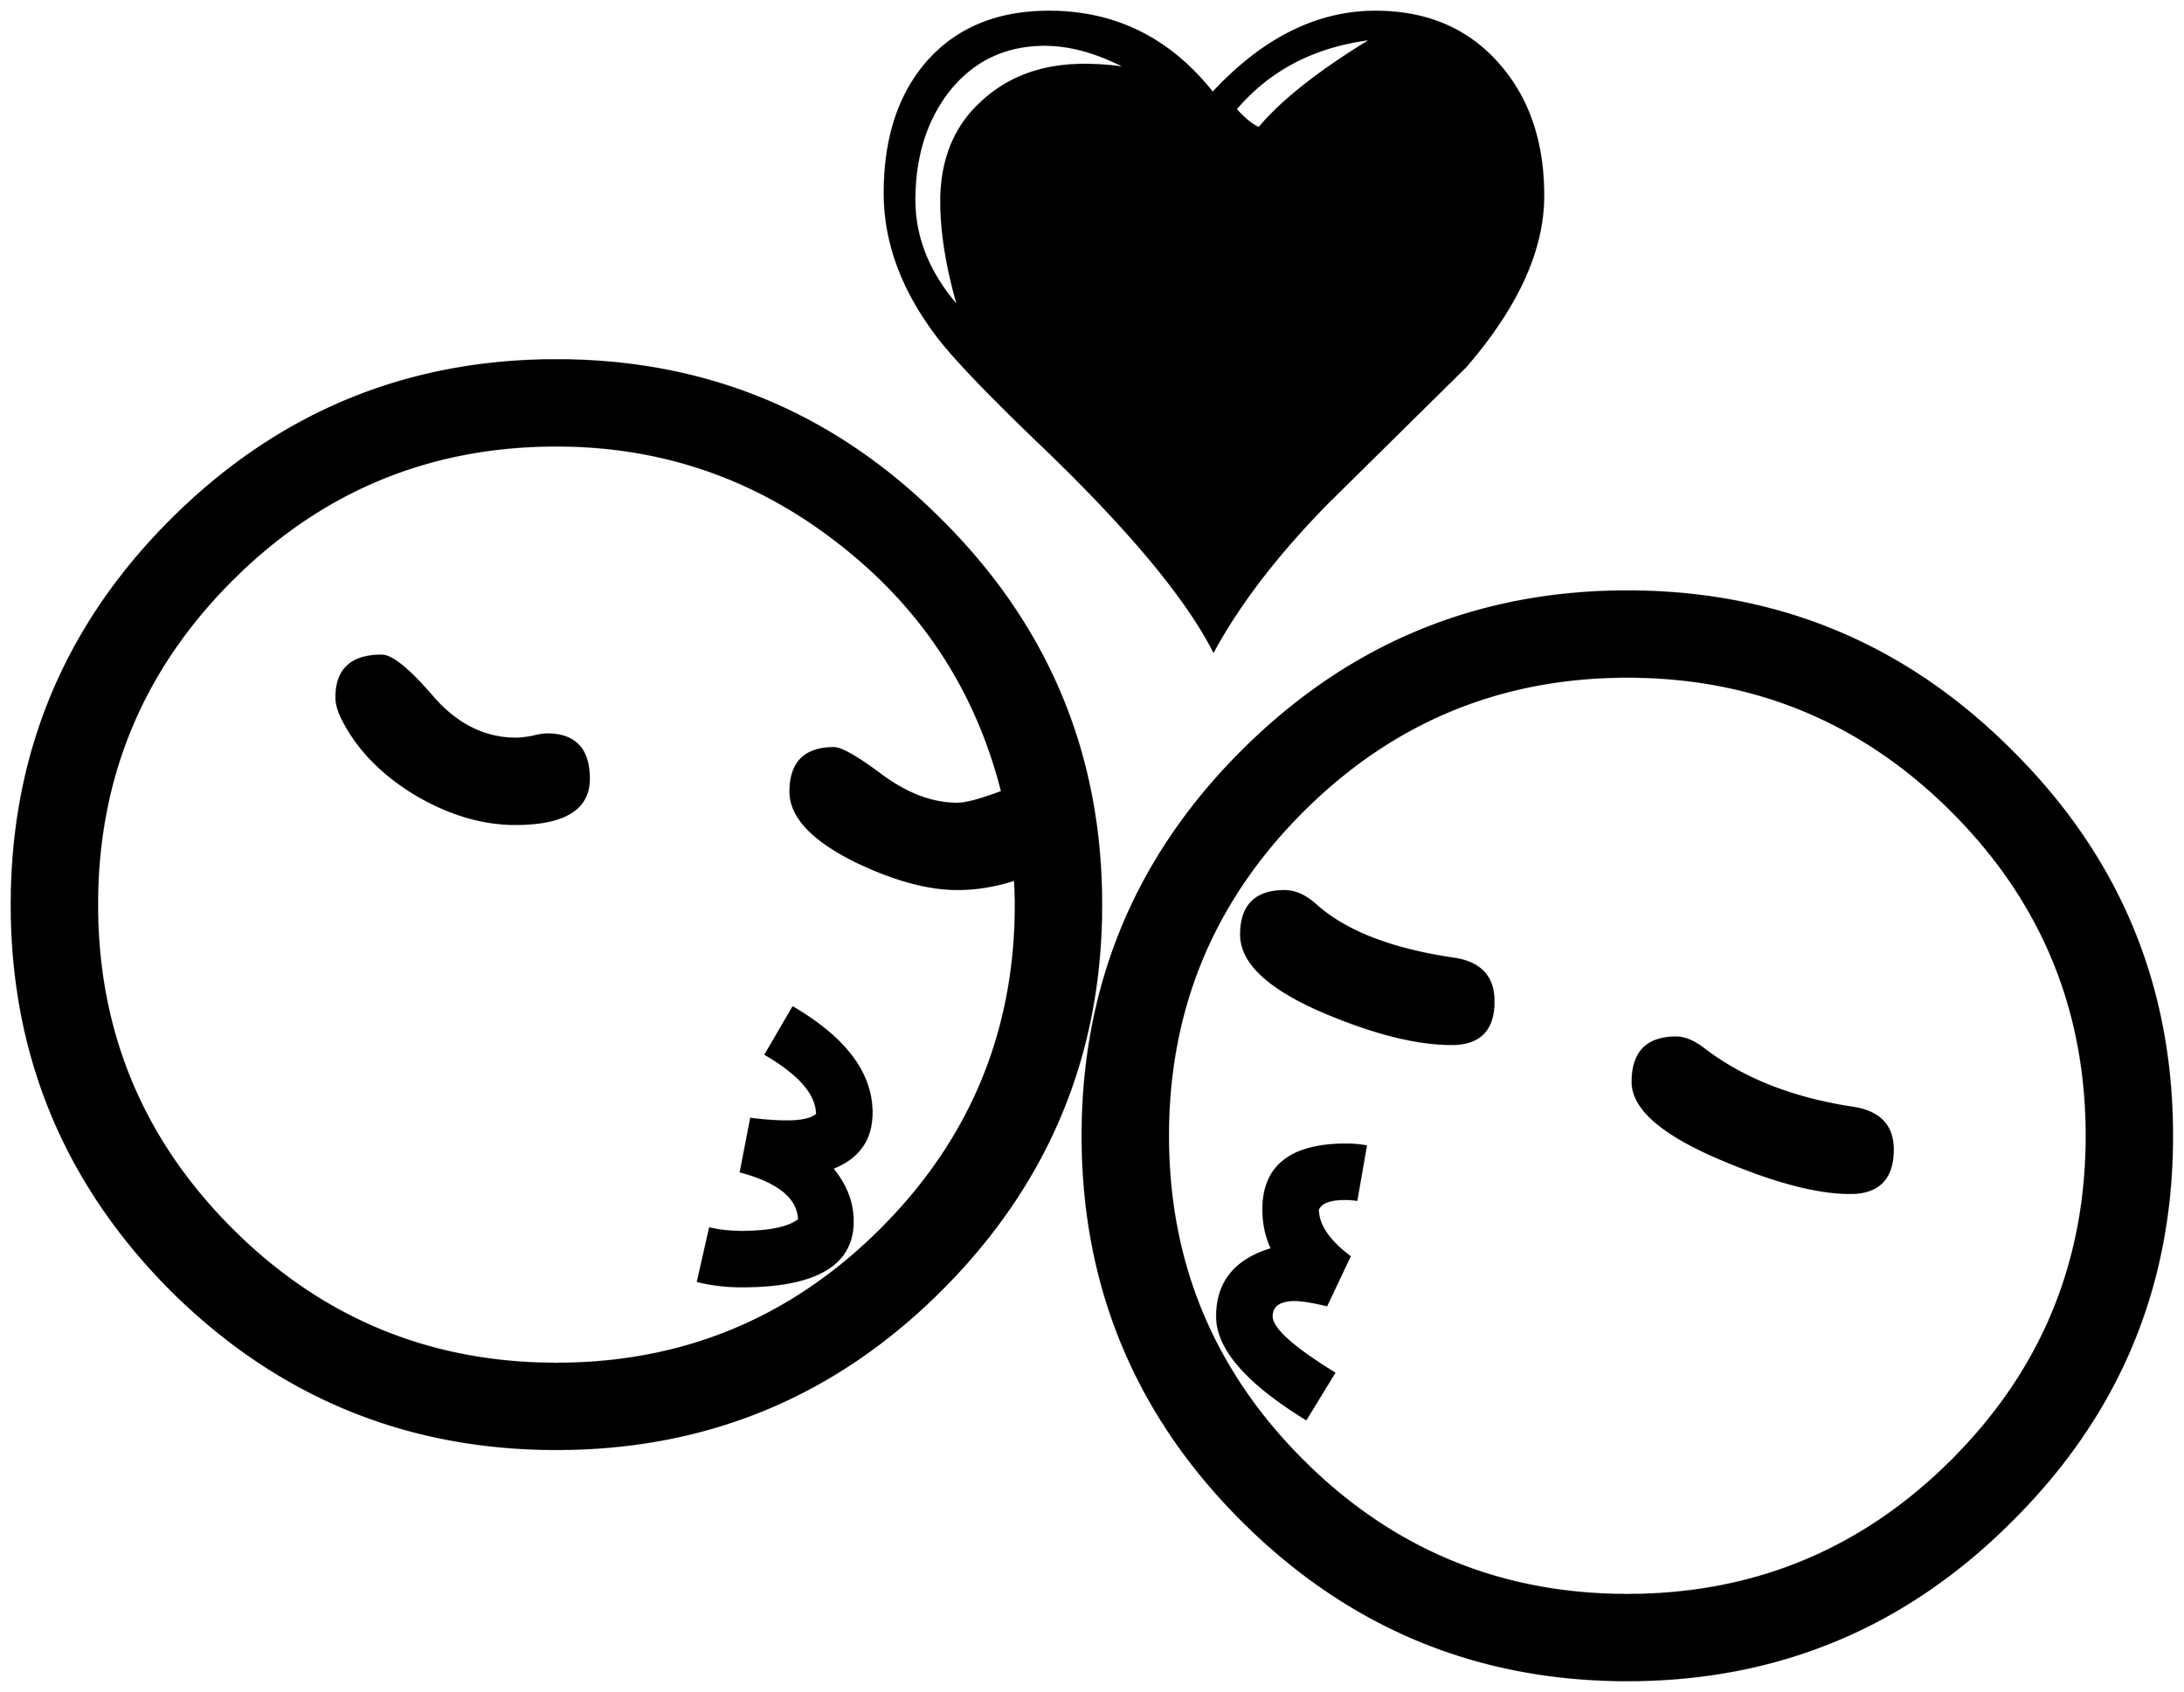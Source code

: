 


\begin{tikzpicture}[y=0.80pt, x=0.80pt, yscale=-1.0, xscale=1.0, inner sep=0pt, outer sep=0pt]
\begin{scope}[shift={(100.0,1695.0)},nonzero rule]
  \path[draw=.,fill=.,line width=1.600pt] (1870.0,-1331.0) ..
    controls (1870.0,-1267.667) and (1839.667,-1201.0) ..
    (1779.0,-1131.0) .. controls (1725.0,-1077.667) and
    (1671.0,-1024.333) .. (1617.0,-971.0) .. controls
    (1559.0,-911.667) and (1515.0,-854.333) .. (1485.0,-799.0) ..
    controls (1453.0,-861.667) and (1386.333,-941.667) ..
    (1285.0,-1039.0) .. controls (1221.0,-1100.333) and
    (1179.667,-1143.667) .. (1161.0,-1169.0) .. controls
    (1121.0,-1222.333) and (1101.0,-1277.333) .. (1101.0,-1334.0) ..
    controls (1101.0,-1396.667) and (1117.0,-1447.0) ..
    (1149.0,-1485.0) .. controls (1183.667,-1525.667) and
    (1231.667,-1546.0) .. (1293.0,-1546.0) .. controls
    (1370.333,-1546.0) and (1434.0,-1514.333) .. (1484.0,-1451.0) ..
    controls (1542.667,-1514.333) and (1606.0,-1546.0) ..
    (1674.0,-1546.0) .. controls (1734.667,-1546.0) and
    (1783.0,-1525.0) .. (1819.0,-1483.0) .. controls
    (1853.0,-1443.667) and (1870.0,-1393.0) .. (1870.0,-1331.0) --
    cycle(2604.0,-233.0) .. controls (2604.0,-57.667) and
    (2541.667,92.0) .. (2417.0,216.0) .. controls (2293.0,340.667)
    and (2143.333,403.0) .. (1968.0,403.0) .. controls
    (1792.667,403.0) and (1642.667,340.667) .. (1518.0,216.0) ..
    controls (1394.0,92.0) and (1332.0,-57.667) .. (1332.0,-233.0)
    .. controls (1332.0,-408.333) and (1394.0,-558.0) ..
    (1518.0,-682.0) .. controls (1642.667,-806.667) and
    (1792.667,-869.0) .. (1968.0,-869.0) .. controls
    (2143.333,-869.0) and (2293.0,-806.667) .. (2417.0,-682.0) ..
    controls (2541.667,-558.0) and (2604.0,-408.333) ..
    (2604.0,-233.0) -- cycle(1354.0,-503.0) .. controls
    (1354.0,-327.667) and (1291.667,-177.667) .. (1167.0,-53.0) ..
    controls (1043.0,71.0) and (893.333,133.0) .. (718.0,133.0) ..
    controls (542.667,133.0) and (392.667,71.0) .. (268.0,-53.0) ..
    controls (144.0,-177.667) and (82.0,-327.667) .. (82.0,-503.0)
    .. controls (82.0,-678.333) and (144.0,-828.0) ..
    (268.0,-952.0) .. controls (392.667,-1076.667) and
    (542.667,-1139.0) .. (718.0,-1139.0) .. controls
    (893.333,-1139.0) and (1043.0,-1076.667) .. (1167.0,-952.0) ..
    controls (1291.667,-828.0) and (1354.0,-678.333) ..
    (1354.0,-503.0) -- cycle(1670.0,-1514.0) .. controls
    (1603.333,-1506.0) and (1550.333,-1478.667) .. (1511.0,-1432.0) ..
    controls (1520.333,-1421.333) and (1529.333,-1414.0) ..
    (1538.0,-1410.0) .. controls (1564.667,-1442.0) and
    (1608.667,-1476.667) .. (1670.0,-1514.0) --
    cycle(1384.0,-1480.0) .. controls (1350.0,-1498.0) and
    (1318.0,-1507.0) .. (1288.0,-1507.0) .. controls
    (1240.667,-1507.0) and (1202.667,-1488.333) .. (1174.0,-1451.0) ..
    controls (1148.667,-1417.0) and (1136.0,-1375.333) ..
    (1136.0,-1326.0) .. controls (1136.0,-1281.333) and
    (1153.0,-1239.667) .. (1187.0,-1201.0) .. controls
    (1173.667,-1247.0) and (1167.0,-1288.0) .. (1167.0,-1324.0) ..
    controls (1167.0,-1372.667) and (1182.667,-1411.333) ..
    (1214.0,-1440.0) .. controls (1245.333,-1469.333) and
    (1285.333,-1484.0) .. (1334.0,-1484.0) .. controls
    (1351.333,-1484.0) and (1368.0,-1482.667) .. (1384.0,-1480.0) --
    cycle(2504.0,-233.0) .. controls (2504.0,-381.0) and
    (2451.667,-507.333) .. (2347.0,-612.0) .. controls
    (2242.333,-716.667) and (2116.0,-769.0) .. (1968.0,-769.0) ..
    controls (1820.0,-769.0) and (1693.667,-716.667) ..
    (1589.0,-612.0) .. controls (1484.333,-507.333) and
    (1432.0,-381.0) .. (1432.0,-233.0) .. controls
    (1432.0,-85.0) and (1484.333,41.333) .. (1589.0,146.0) ..
    controls (1693.667,250.667) and (1820.0,303.0) .. (1968.0,303.0)
    .. controls (2116.0,303.0) and (2242.333,250.667) ..
    (2347.0,146.0) .. controls (2451.667,41.333) and (2504.0,-85.0)
    .. (2504.0,-233.0) -- cycle(1254.0,-503.0) .. controls
    (1254.0,-510.333) and (1253.667,-520.0) .. (1253.0,-532.0) ..
    controls (1230.333,-524.667) and (1208.0,-521.0) ..
    (1186.0,-521.0) .. controls (1152.0,-521.0) and
    (1112.667,-531.667) .. (1068.0,-553.0) .. controls
    (1016.667,-578.333) and (991.0,-605.667) .. (991.0,-635.0) ..
    controls (991.0,-669.0) and (1008.0,-686.0) ..
    (1042.0,-686.0) .. controls (1050.667,-686.0) and
    (1069.667,-675.0) .. (1099.0,-653.0) .. controls
    (1128.333,-631.667) and (1157.333,-621.0) .. (1186.0,-621.0) ..
    controls (1196.0,-621.0) and (1213.333,-625.667) ..
    (1238.0,-635.0) .. controls (1208.0,-753.667) and
    (1144.333,-850.667) .. (1047.0,-926.0) .. controls
    (950.333,-1001.333) and (840.667,-1039.0) .. (718.0,-1039.0) ..
    controls (570.0,-1039.0) and (443.667,-986.667) ..
    (339.0,-882.0) .. controls (234.333,-777.333) and (182.0,-651.0)
    .. (182.0,-503.0) .. controls (182.0,-355.0) and
    (234.333,-228.667) .. (339.0,-124.0) .. controls (443.667,-19.333)
    and (570.0,33.0) .. (718.0,33.0) .. controls (866.0,33.0)
    and (992.333,-19.333) .. (1097.0,-124.0) .. controls
    (1201.667,-228.667) and (1254.0,-355.0) .. (1254.0,-503.0) --
    cycle(2278.0,-217.0) .. controls (2278.0,-183.0) and
    (2261.333,-166.0) .. (2228.0,-166.0) .. controls
    (2190.0,-166.0) and (2140.333,-179.0) .. (2079.0,-205.0) ..
    controls (2009.0,-234.333) and (1974.0,-264.667) ..
    (1974.0,-296.0) .. controls (1974.0,-330.667) and
    (1991.0,-348.0) .. (2025.0,-348.0) .. controls
    (2035.0,-348.0) and (2046.0,-343.333) .. (2058.0,-334.0) ..
    controls (2103.333,-299.333) and (2161.0,-276.667) ..
    (2231.0,-266.0) .. controls (2262.333,-261.333) and
    (2278.0,-245.0) .. (2278.0,-217.0) -- cycle(1812.0,-390.0)
    .. controls (1812.0,-356.667) and (1795.667,-340.0) ..
    (1763.0,-340.0) .. controls (1723.0,-340.0) and
    (1674.333,-352.0) .. (1617.0,-376.0) .. controls
    (1550.333,-404.0) and (1517.0,-434.667) .. (1517.0,-468.0) ..
    controls (1517.0,-502.0) and (1534.0,-519.0) ..
    (1568.0,-519.0) .. controls (1580.0,-519.0) and
    (1592.0,-513.667) .. (1604.0,-503.0) .. controls
    (1638.667,-471.667) and (1692.667,-450.667) .. (1766.0,-440.0) ..
    controls (1796.667,-435.333) and (1812.0,-418.667) ..
    (1812.0,-390.0) -- cycle(1663.0,-221.0) -- (1652.0,-158.0)
    .. controls (1648.0,-158.667) and (1643.333,-159.0) ..
    (1638.0,-159.0) .. controls (1620.667,-159.0) and
    (1610.333,-155.0) .. (1607.0,-147.0) .. controls
    (1607.0,-129.0) and (1619.333,-110.667) .. (1644.0,-92.0) --
    (1617.0,-35.0) .. controls (1600.333,-39.0) and (1588.0,-41.0)
    .. (1580.0,-41.0) .. controls (1562.0,-41.0) and
    (1553.0,-34.667) .. (1553.0,-22.0) .. controls (1553.0,-8.0)
    and (1577.333,14.0) .. (1626.0,44.0) -- (1593.0,98.0) ..
    controls (1523.667,55.333) and (1489.0,15.333) .. (1489.0,-22.0)
    .. controls (1489.0,-62.0) and (1510.333,-88.333) ..
    (1553.0,-101.0) .. controls (1546.333,-115.0) and
    (1543.0,-130.333) .. (1543.0,-147.0) .. controls
    (1543.0,-197.667) and (1575.333,-223.0) .. (1640.0,-223.0) ..
    controls (1647.333,-223.0) and (1655.0,-222.333) ..
    (1663.0,-221.0) -- cycle(756.0,-650.0) .. controls
    (756.0,-614.667) and (727.333,-597.0) .. (670.0,-597.0) ..
    controls (631.333,-597.0) and (592.333,-608.667) .. (553.0,-632.0)
    .. controls (513.667,-656.0) and (485.333,-685.333) ..
    (468.0,-720.0) .. controls (463.333,-729.333) and (461.0,-737.667)
    .. (461.0,-745.0) .. controls (461.0,-777.667) and
    (478.667,-794.0) .. (514.0,-794.0) .. controls (526.0,-794.0)
    and (546.0,-777.667) .. (574.0,-745.0) .. controls
    (602.0,-713.0) and (634.333,-697.0) .. (671.0,-697.0) ..
    controls (675.0,-697.0) and (681.0,-697.667) .. (689.0,-699.0)
    .. controls (697.0,-701.0) and (703.0,-702.0) ..
    (707.0,-702.0) .. controls (739.667,-702.0) and (756.0,-684.667)
    .. (756.0,-650.0) -- cycle(1086.0,-260.0) .. controls
    (1086.0,-228.667) and (1070.667,-207.0) .. (1040.0,-195.0) ..
    controls (1056.0,-175.667) and (1064.0,-155.0) ..
    (1064.0,-133.0) .. controls (1064.0,-82.333) and
    (1020.667,-57.0) .. (934.0,-57.0) .. controls (916.667,-57.0)
    and (899.667,-59.0) .. (883.0,-63.0) -- (897.0,-125.0) ..
    controls (908.333,-122.333) and (920.667,-121.0) .. (934.0,-121.0)
    .. controls (966.667,-121.0) and (989.0,-125.667) ..
    (1001.0,-135.0) .. controls (1000.333,-160.333) and
    (977.667,-179.0) .. (933.0,-191.0) -- (945.0,-253.0) ..
    controls (960.333,-251.0) and (974.333,-250.0) .. (987.0,-250.0)
    .. controls (1004.333,-250.0) and (1016.0,-252.667) ..
    (1022.0,-258.0) .. controls (1022.0,-281.333) and
    (1002.0,-304.667) .. (962.0,-328.0) -- (994.0,-383.0) ..
    controls (1055.333,-347.0) and (1086.0,-306.0) ..
    (1086.0,-260.0) -- cycle;
\end{scope}

\end{tikzpicture}

